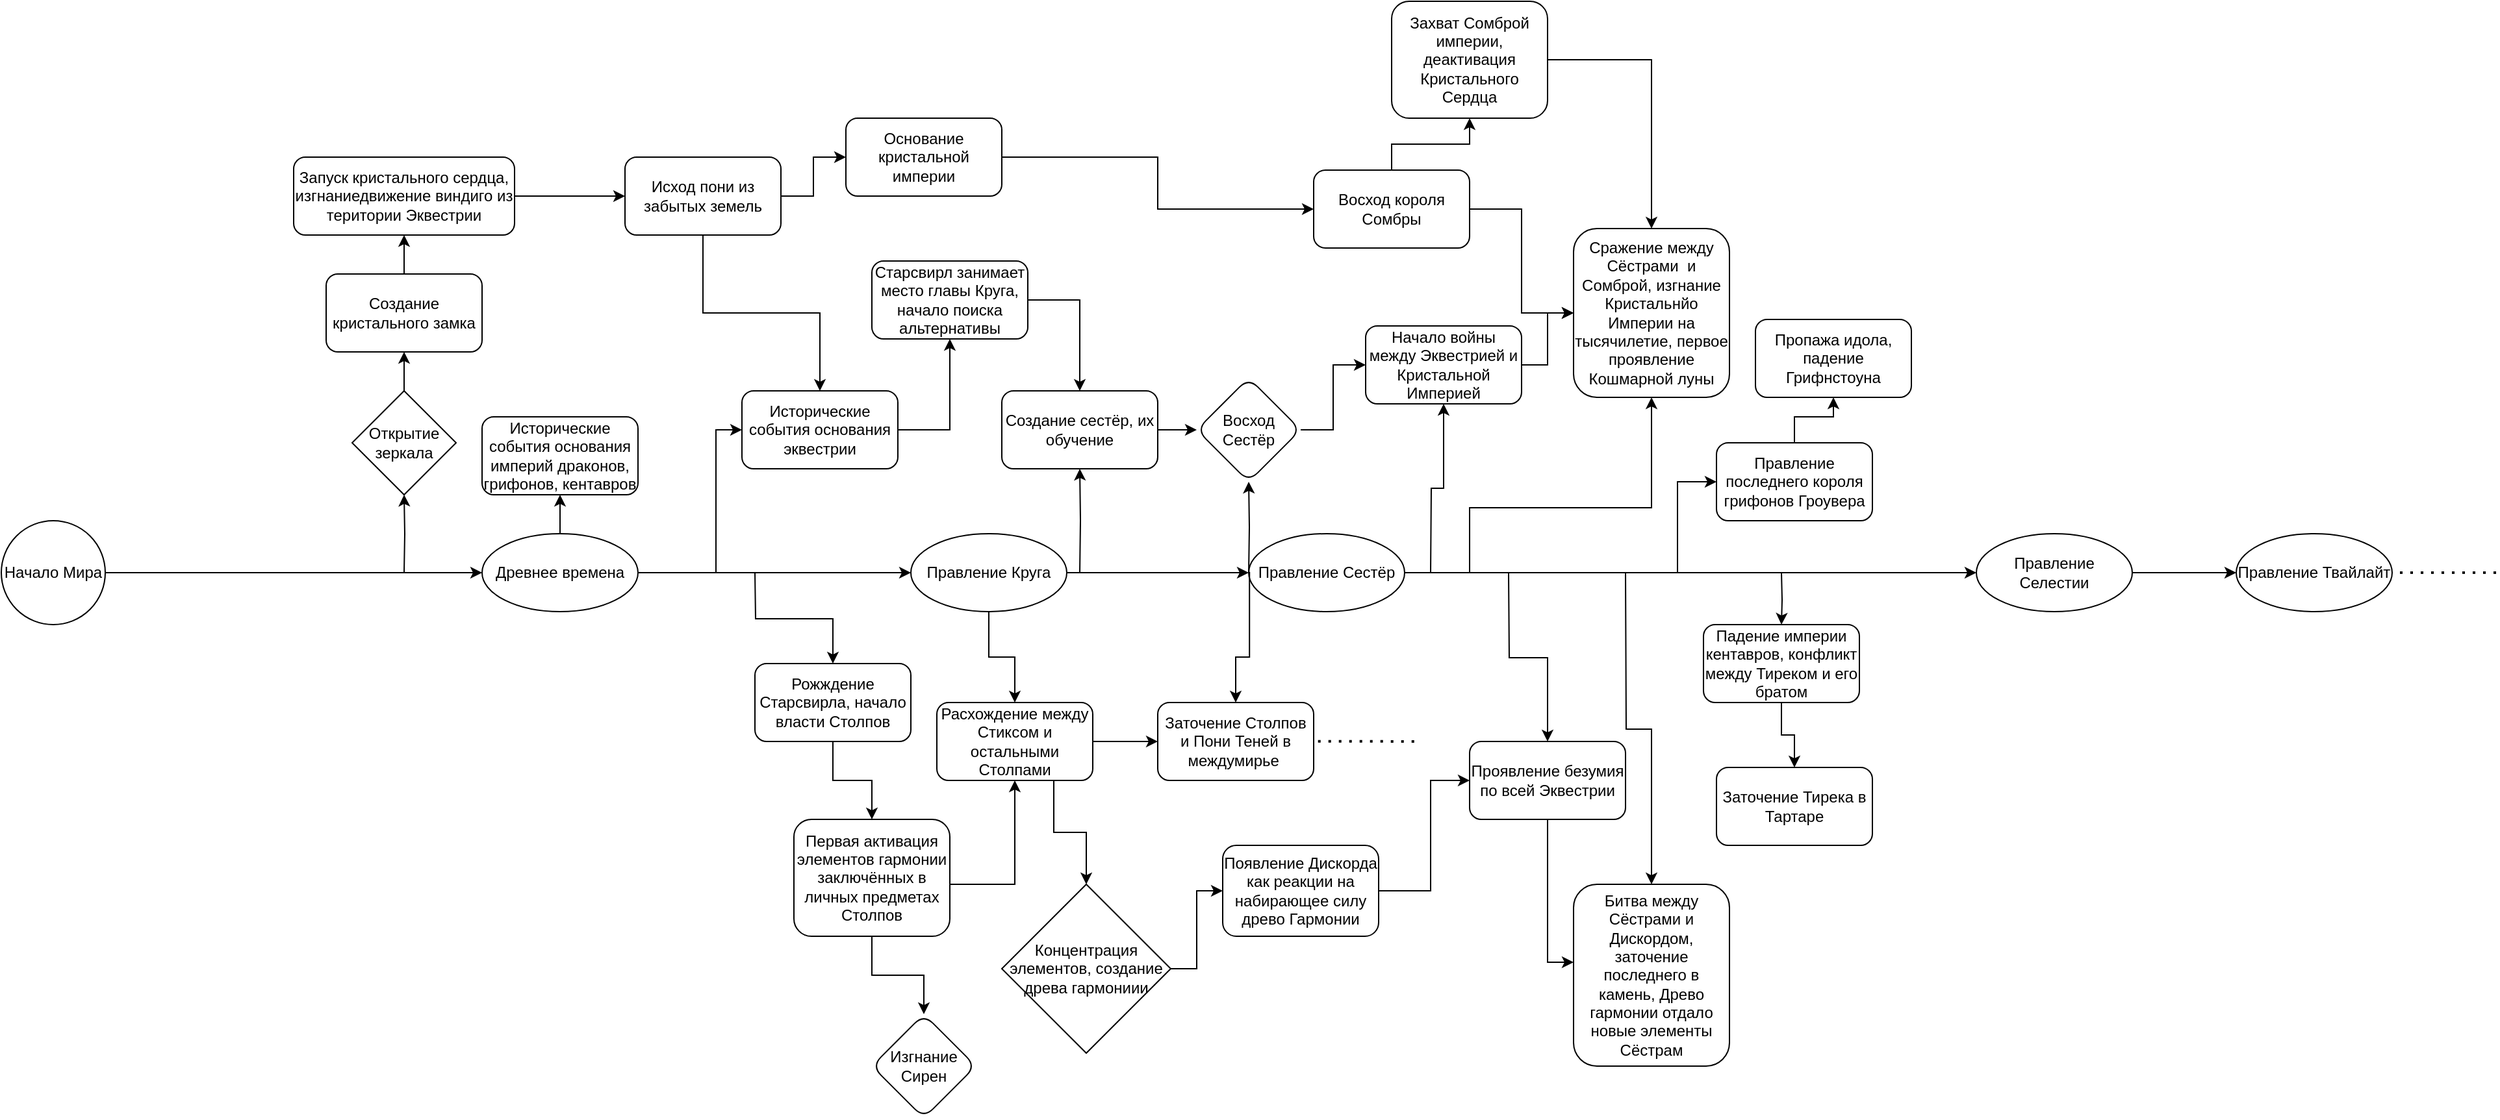 <mxfile version="15.1.3" type="device"><diagram name="Page-1" id="82e54ff1-d628-8f03-85c4-9753963a91cd"><mxGraphModel dx="1141" dy="1104" grid="1" gridSize="10" guides="1" tooltips="1" connect="0" arrows="1" fold="1" page="0" pageScale="1" pageWidth="1100" pageHeight="850" background="none" math="0" shadow="0"><root><mxCell id="0"/><mxCell id="1" parent="0"/><mxCell id="BYswvhfyGjg9BoWk7YwR-11" value="" style="edgeStyle=orthogonalEdgeStyle;rounded=0;orthogonalLoop=1;jettySize=auto;html=1;" edge="1" parent="1" source="BYswvhfyGjg9BoWk7YwR-4" target="BYswvhfyGjg9BoWk7YwR-10"><mxGeometry relative="1" as="geometry"/></mxCell><mxCell id="BYswvhfyGjg9BoWk7YwR-4" value="Начало Мира" style="ellipse;whiteSpace=wrap;html=1;aspect=fixed;" vertex="1" parent="1"><mxGeometry x="80" y="360" width="80" height="80" as="geometry"/></mxCell><mxCell id="BYswvhfyGjg9BoWk7YwR-17" value="" style="edgeStyle=orthogonalEdgeStyle;rounded=0;orthogonalLoop=1;jettySize=auto;html=1;" edge="1" parent="1" source="BYswvhfyGjg9BoWk7YwR-10" target="BYswvhfyGjg9BoWk7YwR-16"><mxGeometry relative="1" as="geometry"/></mxCell><mxCell id="BYswvhfyGjg9BoWk7YwR-40" style="edgeStyle=orthogonalEdgeStyle;rounded=0;orthogonalLoop=1;jettySize=auto;html=1;" edge="1" parent="1" source="BYswvhfyGjg9BoWk7YwR-10" target="BYswvhfyGjg9BoWk7YwR-39"><mxGeometry relative="1" as="geometry"/></mxCell><mxCell id="BYswvhfyGjg9BoWk7YwR-10" value="Древнее времена" style="ellipse;whiteSpace=wrap;html=1;" vertex="1" parent="1"><mxGeometry x="450" y="370" width="120" height="60" as="geometry"/></mxCell><mxCell id="BYswvhfyGjg9BoWk7YwR-19" value="" style="edgeStyle=orthogonalEdgeStyle;rounded=0;orthogonalLoop=1;jettySize=auto;html=1;" edge="1" parent="1" source="BYswvhfyGjg9BoWk7YwR-16" target="BYswvhfyGjg9BoWk7YwR-18"><mxGeometry relative="1" as="geometry"/></mxCell><mxCell id="BYswvhfyGjg9BoWk7YwR-52" style="edgeStyle=orthogonalEdgeStyle;rounded=0;orthogonalLoop=1;jettySize=auto;html=1;" edge="1" parent="1" source="BYswvhfyGjg9BoWk7YwR-16" target="BYswvhfyGjg9BoWk7YwR-50"><mxGeometry relative="1" as="geometry"/></mxCell><mxCell id="BYswvhfyGjg9BoWk7YwR-16" value="Правление Круга" style="ellipse;whiteSpace=wrap;html=1;" vertex="1" parent="1"><mxGeometry x="780" y="370" width="120" height="60" as="geometry"/></mxCell><mxCell id="BYswvhfyGjg9BoWk7YwR-21" value="" style="edgeStyle=orthogonalEdgeStyle;rounded=0;orthogonalLoop=1;jettySize=auto;html=1;" edge="1" parent="1" source="BYswvhfyGjg9BoWk7YwR-18" target="BYswvhfyGjg9BoWk7YwR-20"><mxGeometry relative="1" as="geometry"/></mxCell><mxCell id="BYswvhfyGjg9BoWk7YwR-18" value="Правление Сестёр" style="ellipse;whiteSpace=wrap;html=1;" vertex="1" parent="1"><mxGeometry x="1040" y="370" width="120" height="60" as="geometry"/></mxCell><mxCell id="BYswvhfyGjg9BoWk7YwR-23" value="" style="edgeStyle=orthogonalEdgeStyle;rounded=0;orthogonalLoop=1;jettySize=auto;html=1;" edge="1" parent="1" source="BYswvhfyGjg9BoWk7YwR-20" target="BYswvhfyGjg9BoWk7YwR-22"><mxGeometry relative="1" as="geometry"/></mxCell><mxCell id="BYswvhfyGjg9BoWk7YwR-20" value="Правление Селестии" style="ellipse;whiteSpace=wrap;html=1;" vertex="1" parent="1"><mxGeometry x="1600" y="370" width="120" height="60" as="geometry"/></mxCell><mxCell id="BYswvhfyGjg9BoWk7YwR-22" value="Правление Твайлайт" style="ellipse;whiteSpace=wrap;html=1;" vertex="1" parent="1"><mxGeometry x="1800" y="370" width="120" height="60" as="geometry"/></mxCell><mxCell id="BYswvhfyGjg9BoWk7YwR-24" value="" style="endArrow=none;dashed=1;html=1;dashPattern=1 3;strokeWidth=2;" edge="1" parent="1"><mxGeometry width="50" height="50" relative="1" as="geometry"><mxPoint x="2000" y="400" as="sourcePoint"/><mxPoint x="1920" y="400" as="targetPoint"/></mxGeometry></mxCell><mxCell id="BYswvhfyGjg9BoWk7YwR-47" style="edgeStyle=orthogonalEdgeStyle;rounded=0;orthogonalLoop=1;jettySize=auto;html=1;" edge="1" parent="1" target="BYswvhfyGjg9BoWk7YwR-25"><mxGeometry relative="1" as="geometry"><mxPoint x="630" y="400" as="sourcePoint"/><Array as="points"><mxPoint x="630" y="290"/></Array></mxGeometry></mxCell><mxCell id="BYswvhfyGjg9BoWk7YwR-49" style="edgeStyle=orthogonalEdgeStyle;rounded=0;orthogonalLoop=1;jettySize=auto;html=1;" edge="1" parent="1" source="BYswvhfyGjg9BoWk7YwR-25" target="BYswvhfyGjg9BoWk7YwR-48"><mxGeometry relative="1" as="geometry"><Array as="points"><mxPoint x="810" y="290"/></Array></mxGeometry></mxCell><mxCell id="BYswvhfyGjg9BoWk7YwR-25" value="Исторические события основания эквестрии" style="rounded=1;whiteSpace=wrap;html=1;" vertex="1" parent="1"><mxGeometry x="650" y="260" width="120" height="60" as="geometry"/></mxCell><mxCell id="BYswvhfyGjg9BoWk7YwR-30" style="edgeStyle=orthogonalEdgeStyle;rounded=0;orthogonalLoop=1;jettySize=auto;html=1;" edge="1" parent="1" target="BYswvhfyGjg9BoWk7YwR-28"><mxGeometry relative="1" as="geometry"><mxPoint x="390" y="400" as="sourcePoint"/></mxGeometry></mxCell><mxCell id="BYswvhfyGjg9BoWk7YwR-31" style="edgeStyle=orthogonalEdgeStyle;rounded=0;orthogonalLoop=1;jettySize=auto;html=1;" edge="1" parent="1" source="BYswvhfyGjg9BoWk7YwR-28" target="BYswvhfyGjg9BoWk7YwR-29"><mxGeometry relative="1" as="geometry"/></mxCell><mxCell id="BYswvhfyGjg9BoWk7YwR-28" value="Открытие зеркала" style="rhombus;whiteSpace=wrap;html=1;" vertex="1" parent="1"><mxGeometry x="350" y="260" width="80" height="80" as="geometry"/></mxCell><mxCell id="BYswvhfyGjg9BoWk7YwR-33" style="edgeStyle=orthogonalEdgeStyle;rounded=0;orthogonalLoop=1;jettySize=auto;html=1;" edge="1" parent="1" source="BYswvhfyGjg9BoWk7YwR-29" target="BYswvhfyGjg9BoWk7YwR-32"><mxGeometry relative="1" as="geometry"/></mxCell><mxCell id="BYswvhfyGjg9BoWk7YwR-29" value="Создание кристального замка" style="rounded=1;whiteSpace=wrap;html=1;" vertex="1" parent="1"><mxGeometry x="330" y="170" width="120" height="60" as="geometry"/></mxCell><mxCell id="BYswvhfyGjg9BoWk7YwR-37" style="edgeStyle=orthogonalEdgeStyle;rounded=0;orthogonalLoop=1;jettySize=auto;html=1;" edge="1" parent="1" source="BYswvhfyGjg9BoWk7YwR-32" target="BYswvhfyGjg9BoWk7YwR-36"><mxGeometry relative="1" as="geometry"/></mxCell><mxCell id="BYswvhfyGjg9BoWk7YwR-32" value="Запуск кристального сердца, изгнаниедвижение виндиго из територии Эквестрии" style="rounded=1;whiteSpace=wrap;html=1;" vertex="1" parent="1"><mxGeometry x="305" y="80" width="170" height="60" as="geometry"/></mxCell><mxCell id="BYswvhfyGjg9BoWk7YwR-38" style="edgeStyle=orthogonalEdgeStyle;rounded=0;orthogonalLoop=1;jettySize=auto;html=1;" edge="1" parent="1" source="BYswvhfyGjg9BoWk7YwR-36" target="BYswvhfyGjg9BoWk7YwR-25"><mxGeometry relative="1" as="geometry"/></mxCell><mxCell id="BYswvhfyGjg9BoWk7YwR-60" style="edgeStyle=orthogonalEdgeStyle;rounded=0;orthogonalLoop=1;jettySize=auto;html=1;" edge="1" parent="1" source="BYswvhfyGjg9BoWk7YwR-36" target="BYswvhfyGjg9BoWk7YwR-61"><mxGeometry relative="1" as="geometry"><mxPoint x="730" y="50" as="targetPoint"/></mxGeometry></mxCell><mxCell id="BYswvhfyGjg9BoWk7YwR-36" value="Исход пони из забытых земель" style="rounded=1;whiteSpace=wrap;html=1;" vertex="1" parent="1"><mxGeometry x="560" y="80" width="120" height="60" as="geometry"/></mxCell><mxCell id="BYswvhfyGjg9BoWk7YwR-39" value="Исторические события основания империй драконов, грифонов, кентавров" style="rounded=1;whiteSpace=wrap;html=1;" vertex="1" parent="1"><mxGeometry x="450" y="280" width="120" height="60" as="geometry"/></mxCell><mxCell id="BYswvhfyGjg9BoWk7YwR-45" value="" style="edgeStyle=orthogonalEdgeStyle;rounded=0;orthogonalLoop=1;jettySize=auto;html=1;" edge="1" parent="1" source="BYswvhfyGjg9BoWk7YwR-43" target="BYswvhfyGjg9BoWk7YwR-44"><mxGeometry relative="1" as="geometry"/></mxCell><mxCell id="BYswvhfyGjg9BoWk7YwR-46" style="edgeStyle=orthogonalEdgeStyle;rounded=0;orthogonalLoop=1;jettySize=auto;html=1;" edge="1" parent="1" target="BYswvhfyGjg9BoWk7YwR-43"><mxGeometry relative="1" as="geometry"><mxPoint x="660" y="400" as="sourcePoint"/></mxGeometry></mxCell><mxCell id="BYswvhfyGjg9BoWk7YwR-43" value="Рожждение Старсвирла, начало власти Столпов" style="rounded=1;whiteSpace=wrap;html=1;" vertex="1" parent="1"><mxGeometry x="660" y="470" width="120" height="60" as="geometry"/></mxCell><mxCell id="BYswvhfyGjg9BoWk7YwR-51" value="" style="edgeStyle=orthogonalEdgeStyle;rounded=0;orthogonalLoop=1;jettySize=auto;html=1;" edge="1" parent="1" source="BYswvhfyGjg9BoWk7YwR-44" target="BYswvhfyGjg9BoWk7YwR-50"><mxGeometry relative="1" as="geometry"><Array as="points"><mxPoint x="860" y="640"/></Array></mxGeometry></mxCell><mxCell id="BYswvhfyGjg9BoWk7YwR-54" value="" style="edgeStyle=orthogonalEdgeStyle;rounded=0;orthogonalLoop=1;jettySize=auto;html=1;" edge="1" parent="1" source="BYswvhfyGjg9BoWk7YwR-44" target="BYswvhfyGjg9BoWk7YwR-53"><mxGeometry relative="1" as="geometry"/></mxCell><mxCell id="BYswvhfyGjg9BoWk7YwR-44" value="Первая активация элементов гармонии заключённых в личных предметах Столпов" style="whiteSpace=wrap;html=1;rounded=1;" vertex="1" parent="1"><mxGeometry x="690" y="590" width="120" height="90" as="geometry"/></mxCell><mxCell id="BYswvhfyGjg9BoWk7YwR-56" value="" style="edgeStyle=orthogonalEdgeStyle;rounded=0;orthogonalLoop=1;jettySize=auto;html=1;" edge="1" parent="1" source="BYswvhfyGjg9BoWk7YwR-48" target="BYswvhfyGjg9BoWk7YwR-55"><mxGeometry relative="1" as="geometry"><Array as="points"><mxPoint x="910" y="190"/></Array></mxGeometry></mxCell><mxCell id="BYswvhfyGjg9BoWk7YwR-48" value="Старсвирл занимает место главы Круга, начало поиска альтернативы" style="rounded=1;whiteSpace=wrap;html=1;" vertex="1" parent="1"><mxGeometry x="750" y="160" width="120" height="60" as="geometry"/></mxCell><mxCell id="BYswvhfyGjg9BoWk7YwR-63" value="" style="edgeStyle=orthogonalEdgeStyle;rounded=0;orthogonalLoop=1;jettySize=auto;html=1;" edge="1" parent="1" source="BYswvhfyGjg9BoWk7YwR-50" target="BYswvhfyGjg9BoWk7YwR-62"><mxGeometry relative="1" as="geometry"/></mxCell><mxCell id="BYswvhfyGjg9BoWk7YwR-50" value="Расхождение между Стиксом и остальными Столпами" style="whiteSpace=wrap;html=1;rounded=1;" vertex="1" parent="1"><mxGeometry x="800" y="500" width="120" height="60" as="geometry"/></mxCell><mxCell id="BYswvhfyGjg9BoWk7YwR-53" value="Изгнание Сирен" style="rhombus;whiteSpace=wrap;html=1;rounded=1;" vertex="1" parent="1"><mxGeometry x="750" y="740" width="80" height="80" as="geometry"/></mxCell><mxCell id="BYswvhfyGjg9BoWk7YwR-57" style="edgeStyle=orthogonalEdgeStyle;rounded=0;orthogonalLoop=1;jettySize=auto;html=1;" edge="1" parent="1" target="BYswvhfyGjg9BoWk7YwR-55"><mxGeometry relative="1" as="geometry"><mxPoint x="910" y="400" as="sourcePoint"/></mxGeometry></mxCell><mxCell id="BYswvhfyGjg9BoWk7YwR-67" value="" style="edgeStyle=orthogonalEdgeStyle;rounded=0;orthogonalLoop=1;jettySize=auto;html=1;" edge="1" parent="1" source="BYswvhfyGjg9BoWk7YwR-55" target="BYswvhfyGjg9BoWk7YwR-66"><mxGeometry relative="1" as="geometry"/></mxCell><mxCell id="BYswvhfyGjg9BoWk7YwR-55" value="Создание сестёр, их обучение" style="whiteSpace=wrap;html=1;rounded=1;" vertex="1" parent="1"><mxGeometry x="850" y="260" width="120" height="60" as="geometry"/></mxCell><mxCell id="BYswvhfyGjg9BoWk7YwR-59" style="edgeStyle=orthogonalEdgeStyle;rounded=0;orthogonalLoop=1;jettySize=auto;html=1;" edge="1" parent="1" source="BYswvhfyGjg9BoWk7YwR-50" target="BYswvhfyGjg9BoWk7YwR-58"><mxGeometry relative="1" as="geometry"><Array as="points"><mxPoint x="890" y="600"/><mxPoint x="915" y="600"/></Array></mxGeometry></mxCell><mxCell id="BYswvhfyGjg9BoWk7YwR-83" style="edgeStyle=orthogonalEdgeStyle;rounded=0;orthogonalLoop=1;jettySize=auto;html=1;" edge="1" parent="1" source="BYswvhfyGjg9BoWk7YwR-58" target="BYswvhfyGjg9BoWk7YwR-82"><mxGeometry relative="1" as="geometry"/></mxCell><mxCell id="BYswvhfyGjg9BoWk7YwR-58" value="Концентрация элементов, создание древа гармониии" style="rhombus;whiteSpace=wrap;html=1;" vertex="1" parent="1"><mxGeometry x="850" y="640" width="130" height="130" as="geometry"/></mxCell><mxCell id="BYswvhfyGjg9BoWk7YwR-69" style="edgeStyle=orthogonalEdgeStyle;rounded=0;orthogonalLoop=1;jettySize=auto;html=1;" edge="1" parent="1" source="BYswvhfyGjg9BoWk7YwR-61" target="BYswvhfyGjg9BoWk7YwR-68"><mxGeometry relative="1" as="geometry"/></mxCell><mxCell id="BYswvhfyGjg9BoWk7YwR-61" value="Основание кристальной империи" style="rounded=1;whiteSpace=wrap;html=1;" vertex="1" parent="1"><mxGeometry x="730" y="50" width="120" height="60" as="geometry"/></mxCell><mxCell id="BYswvhfyGjg9BoWk7YwR-81" style="edgeStyle=orthogonalEdgeStyle;rounded=0;orthogonalLoop=1;jettySize=auto;html=1;exitX=0.005;exitY=0.49;exitDx=0;exitDy=0;exitPerimeter=0;" edge="1" parent="1" source="BYswvhfyGjg9BoWk7YwR-18" target="BYswvhfyGjg9BoWk7YwR-62"><mxGeometry relative="1" as="geometry"><mxPoint x="1030" y="400" as="sourcePoint"/><Array as="points"><mxPoint x="1041" y="465"/><mxPoint x="1030" y="465"/></Array></mxGeometry></mxCell><mxCell id="BYswvhfyGjg9BoWk7YwR-62" value="Заточение Столпов и Пони Теней в междумирье&amp;nbsp;" style="whiteSpace=wrap;html=1;rounded=1;" vertex="1" parent="1"><mxGeometry x="970" y="500" width="120" height="60" as="geometry"/></mxCell><mxCell id="BYswvhfyGjg9BoWk7YwR-74" style="edgeStyle=orthogonalEdgeStyle;rounded=0;orthogonalLoop=1;jettySize=auto;html=1;" edge="1" parent="1" source="BYswvhfyGjg9BoWk7YwR-66" target="BYswvhfyGjg9BoWk7YwR-73"><mxGeometry relative="1" as="geometry"/></mxCell><mxCell id="BYswvhfyGjg9BoWk7YwR-100" style="edgeStyle=orthogonalEdgeStyle;rounded=0;orthogonalLoop=1;jettySize=auto;html=1;" edge="1" parent="1" target="BYswvhfyGjg9BoWk7YwR-66"><mxGeometry relative="1" as="geometry"><mxPoint x="1040" y="400" as="sourcePoint"/></mxGeometry></mxCell><mxCell id="BYswvhfyGjg9BoWk7YwR-66" value="Восход Сестёр" style="rhombus;whiteSpace=wrap;html=1;rounded=1;" vertex="1" parent="1"><mxGeometry x="1000" y="250" width="80" height="80" as="geometry"/></mxCell><mxCell id="BYswvhfyGjg9BoWk7YwR-71" value="" style="edgeStyle=orthogonalEdgeStyle;rounded=0;orthogonalLoop=1;jettySize=auto;html=1;" edge="1" parent="1" source="BYswvhfyGjg9BoWk7YwR-68" target="BYswvhfyGjg9BoWk7YwR-70"><mxGeometry relative="1" as="geometry"/></mxCell><mxCell id="BYswvhfyGjg9BoWk7YwR-77" style="edgeStyle=orthogonalEdgeStyle;rounded=0;orthogonalLoop=1;jettySize=auto;html=1;" edge="1" parent="1" source="BYswvhfyGjg9BoWk7YwR-68" target="BYswvhfyGjg9BoWk7YwR-72"><mxGeometry relative="1" as="geometry"/></mxCell><mxCell id="BYswvhfyGjg9BoWk7YwR-68" value="Восход короля Сомбры" style="rounded=1;whiteSpace=wrap;html=1;" vertex="1" parent="1"><mxGeometry x="1090" y="90" width="120" height="60" as="geometry"/></mxCell><mxCell id="BYswvhfyGjg9BoWk7YwR-76" style="edgeStyle=orthogonalEdgeStyle;rounded=0;orthogonalLoop=1;jettySize=auto;html=1;" edge="1" parent="1" source="BYswvhfyGjg9BoWk7YwR-70" target="BYswvhfyGjg9BoWk7YwR-72"><mxGeometry relative="1" as="geometry"/></mxCell><mxCell id="BYswvhfyGjg9BoWk7YwR-70" value="Захват Сомброй империи, деактивация Кристального Сердца" style="whiteSpace=wrap;html=1;rounded=1;" vertex="1" parent="1"><mxGeometry x="1150" y="-40" width="120" height="90" as="geometry"/></mxCell><mxCell id="BYswvhfyGjg9BoWk7YwR-80" style="edgeStyle=orthogonalEdgeStyle;rounded=0;orthogonalLoop=1;jettySize=auto;html=1;" edge="1" parent="1" target="BYswvhfyGjg9BoWk7YwR-72"><mxGeometry relative="1" as="geometry"><mxPoint x="1210" y="400" as="sourcePoint"/><Array as="points"><mxPoint x="1210" y="350"/><mxPoint x="1350" y="350"/></Array></mxGeometry></mxCell><mxCell id="BYswvhfyGjg9BoWk7YwR-72" value="Сражение между Сёстрами&amp;nbsp; и Сомброй, изгнание Кристальнйо Империи на тысячилетие, первое проявление Кошмарной луны" style="rounded=1;whiteSpace=wrap;html=1;" vertex="1" parent="1"><mxGeometry x="1290" y="135" width="120" height="130" as="geometry"/></mxCell><mxCell id="BYswvhfyGjg9BoWk7YwR-75" style="edgeStyle=orthogonalEdgeStyle;rounded=0;orthogonalLoop=1;jettySize=auto;html=1;" edge="1" parent="1" source="BYswvhfyGjg9BoWk7YwR-73" target="BYswvhfyGjg9BoWk7YwR-72"><mxGeometry relative="1" as="geometry"/></mxCell><mxCell id="BYswvhfyGjg9BoWk7YwR-79" style="edgeStyle=orthogonalEdgeStyle;rounded=0;orthogonalLoop=1;jettySize=auto;html=1;" edge="1" parent="1" target="BYswvhfyGjg9BoWk7YwR-73"><mxGeometry relative="1" as="geometry"><mxPoint x="1180" y="400" as="sourcePoint"/></mxGeometry></mxCell><mxCell id="BYswvhfyGjg9BoWk7YwR-73" value="Начало войны между Эквестрией и Кристальной Империей" style="rounded=1;whiteSpace=wrap;html=1;" vertex="1" parent="1"><mxGeometry x="1130" y="210" width="120" height="60" as="geometry"/></mxCell><mxCell id="BYswvhfyGjg9BoWk7YwR-78" value="" style="endArrow=none;dashed=1;html=1;dashPattern=1 3;strokeWidth=2;exitX=1.028;exitY=0.497;exitDx=0;exitDy=0;exitPerimeter=0;" edge="1" parent="1" source="BYswvhfyGjg9BoWk7YwR-62"><mxGeometry width="50" height="50" relative="1" as="geometry"><mxPoint x="1150" y="680" as="sourcePoint"/><mxPoint x="1170" y="530" as="targetPoint"/></mxGeometry></mxCell><mxCell id="BYswvhfyGjg9BoWk7YwR-85" style="edgeStyle=orthogonalEdgeStyle;rounded=0;orthogonalLoop=1;jettySize=auto;html=1;" edge="1" parent="1" source="BYswvhfyGjg9BoWk7YwR-82" target="BYswvhfyGjg9BoWk7YwR-84"><mxGeometry relative="1" as="geometry"><Array as="points"><mxPoint x="1180" y="645"/><mxPoint x="1180" y="560"/></Array></mxGeometry></mxCell><mxCell id="BYswvhfyGjg9BoWk7YwR-82" value="Появление Дискорда как реакции на набирающее силу древо Гармонии" style="rounded=1;whiteSpace=wrap;html=1;" vertex="1" parent="1"><mxGeometry x="1020" y="610" width="120" height="70" as="geometry"/></mxCell><mxCell id="BYswvhfyGjg9BoWk7YwR-86" style="edgeStyle=orthogonalEdgeStyle;rounded=0;orthogonalLoop=1;jettySize=auto;html=1;" edge="1" parent="1" target="BYswvhfyGjg9BoWk7YwR-84"><mxGeometry relative="1" as="geometry"><mxPoint x="1240" y="400" as="sourcePoint"/></mxGeometry></mxCell><mxCell id="BYswvhfyGjg9BoWk7YwR-99" style="edgeStyle=orthogonalEdgeStyle;rounded=0;orthogonalLoop=1;jettySize=auto;html=1;" edge="1" parent="1" source="BYswvhfyGjg9BoWk7YwR-84" target="BYswvhfyGjg9BoWk7YwR-95"><mxGeometry relative="1" as="geometry"><Array as="points"><mxPoint x="1270" y="700"/></Array></mxGeometry></mxCell><mxCell id="BYswvhfyGjg9BoWk7YwR-84" value="Проявление безумия по всей Эквестрии" style="rounded=1;whiteSpace=wrap;html=1;" vertex="1" parent="1"><mxGeometry x="1210" y="530" width="120" height="60" as="geometry"/></mxCell><mxCell id="BYswvhfyGjg9BoWk7YwR-87" value="Пропажа идола, падение Грифнстоуна" style="rounded=1;whiteSpace=wrap;html=1;" vertex="1" parent="1"><mxGeometry x="1430" y="205" width="120" height="60" as="geometry"/></mxCell><mxCell id="BYswvhfyGjg9BoWk7YwR-93" style="edgeStyle=orthogonalEdgeStyle;rounded=0;orthogonalLoop=1;jettySize=auto;html=1;" edge="1" parent="1" source="BYswvhfyGjg9BoWk7YwR-88" target="BYswvhfyGjg9BoWk7YwR-89"><mxGeometry relative="1" as="geometry"/></mxCell><mxCell id="BYswvhfyGjg9BoWk7YwR-96" style="edgeStyle=orthogonalEdgeStyle;rounded=0;orthogonalLoop=1;jettySize=auto;html=1;" edge="1" parent="1" target="BYswvhfyGjg9BoWk7YwR-88"><mxGeometry relative="1" as="geometry"><mxPoint x="1450" y="400" as="sourcePoint"/></mxGeometry></mxCell><mxCell id="BYswvhfyGjg9BoWk7YwR-88" value="Падение империи кентавров, конфликт между Тиреком и его братом" style="rounded=1;whiteSpace=wrap;html=1;" vertex="1" parent="1"><mxGeometry x="1390" y="440" width="120" height="60" as="geometry"/></mxCell><mxCell id="BYswvhfyGjg9BoWk7YwR-89" value="Заточение Тирека в Тартаре" style="rounded=1;whiteSpace=wrap;html=1;" vertex="1" parent="1"><mxGeometry x="1400" y="550" width="120" height="60" as="geometry"/></mxCell><mxCell id="BYswvhfyGjg9BoWk7YwR-91" style="edgeStyle=orthogonalEdgeStyle;rounded=0;orthogonalLoop=1;jettySize=auto;html=1;" edge="1" parent="1" target="BYswvhfyGjg9BoWk7YwR-90"><mxGeometry relative="1" as="geometry"><mxPoint x="1370" y="400" as="sourcePoint"/><Array as="points"><mxPoint x="1370" y="330"/></Array></mxGeometry></mxCell><mxCell id="BYswvhfyGjg9BoWk7YwR-92" style="edgeStyle=orthogonalEdgeStyle;rounded=0;orthogonalLoop=1;jettySize=auto;html=1;" edge="1" parent="1" source="BYswvhfyGjg9BoWk7YwR-90" target="BYswvhfyGjg9BoWk7YwR-87"><mxGeometry relative="1" as="geometry"/></mxCell><mxCell id="BYswvhfyGjg9BoWk7YwR-90" value="Правление последнего короля грифонов Гроувера" style="rounded=1;whiteSpace=wrap;html=1;" vertex="1" parent="1"><mxGeometry x="1400" y="300" width="120" height="60" as="geometry"/></mxCell><mxCell id="BYswvhfyGjg9BoWk7YwR-97" style="edgeStyle=orthogonalEdgeStyle;rounded=0;orthogonalLoop=1;jettySize=auto;html=1;" edge="1" parent="1" target="BYswvhfyGjg9BoWk7YwR-95"><mxGeometry relative="1" as="geometry"><mxPoint x="1330" y="400" as="sourcePoint"/></mxGeometry></mxCell><mxCell id="BYswvhfyGjg9BoWk7YwR-95" value="Битва между Сёстрами и Дискордом, заточение последнего в камень, Древо гармонии отдало новые элементы Сёстрам" style="rounded=1;whiteSpace=wrap;html=1;" vertex="1" parent="1"><mxGeometry x="1290" y="640" width="120" height="140" as="geometry"/></mxCell></root></mxGraphModel></diagram></mxfile>